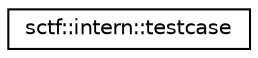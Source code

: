 digraph "Graphical Class Hierarchy"
{
  edge [fontname="Helvetica",fontsize="10",labelfontname="Helvetica",labelfontsize="10"];
  node [fontname="Helvetica",fontsize="10",shape=record];
  rankdir="LR";
  Node0 [label="sctf::intern::testcase",height=0.2,width=0.4,color="black", fillcolor="white", style="filled",URL="$classsctf_1_1intern_1_1testcase.html"];
}
